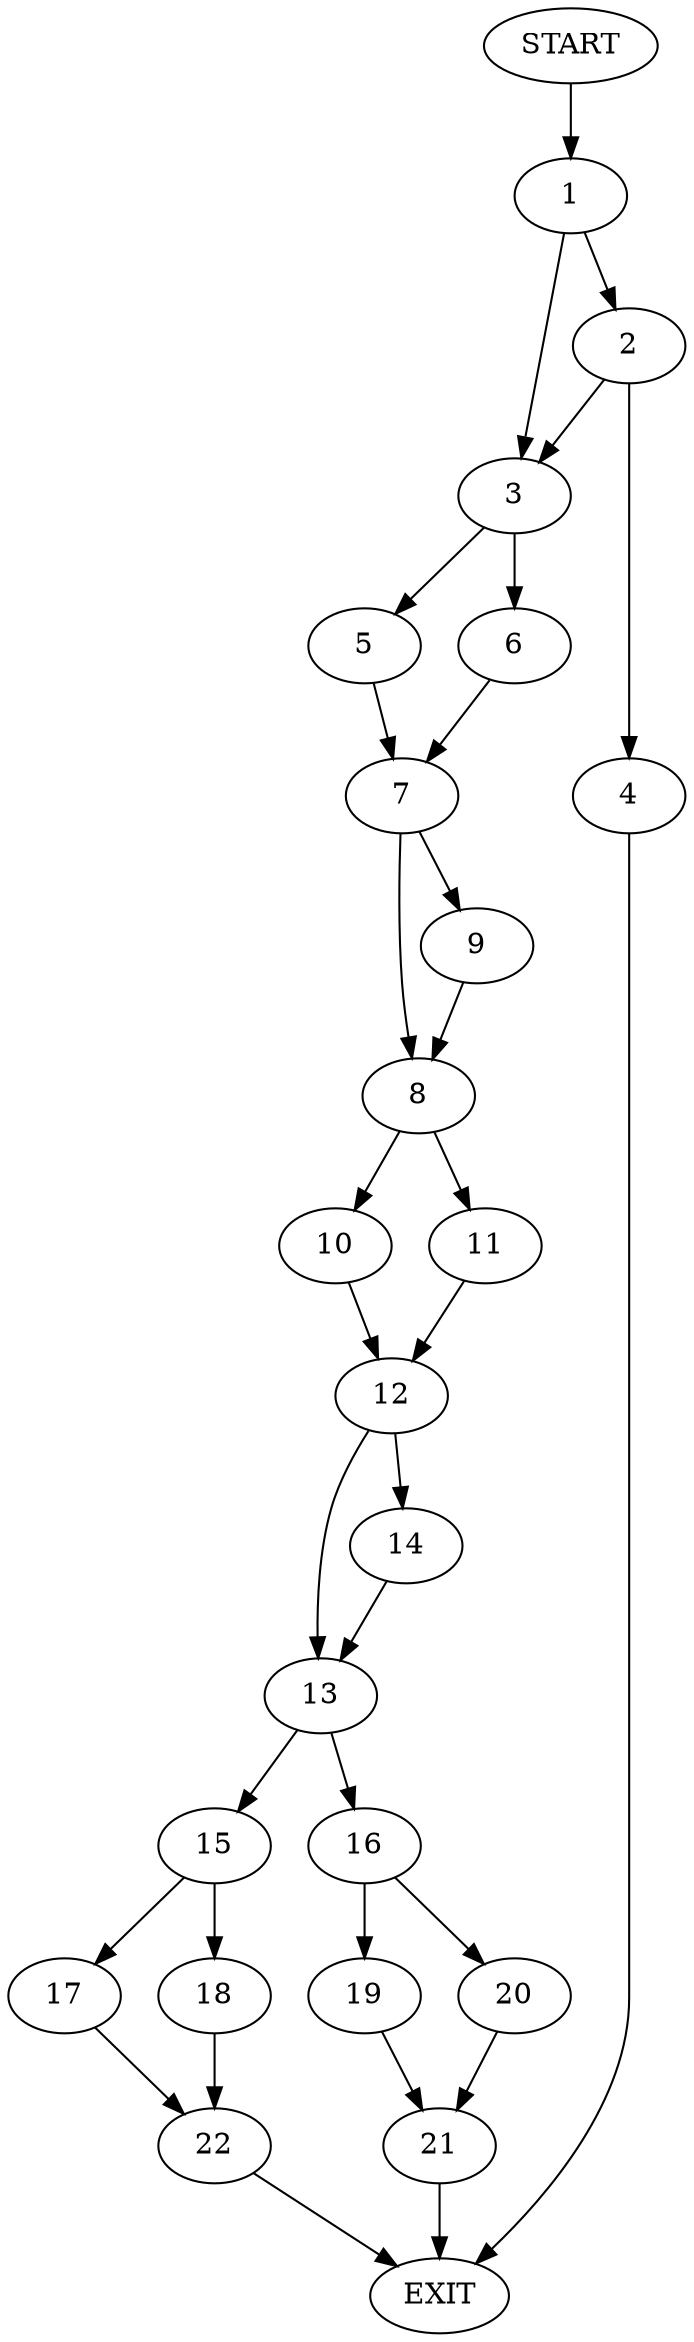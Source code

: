 digraph {
0 [label="START"]
23 [label="EXIT"]
0 -> 1
1 -> 2
1 -> 3
2 -> 4
2 -> 3
3 -> 5
3 -> 6
4 -> 23
6 -> 7
5 -> 7
7 -> 8
7 -> 9
8 -> 10
8 -> 11
9 -> 8
10 -> 12
11 -> 12
12 -> 13
12 -> 14
14 -> 13
13 -> 15
13 -> 16
15 -> 17
15 -> 18
16 -> 19
16 -> 20
20 -> 21
19 -> 21
21 -> 23
18 -> 22
17 -> 22
22 -> 23
}
